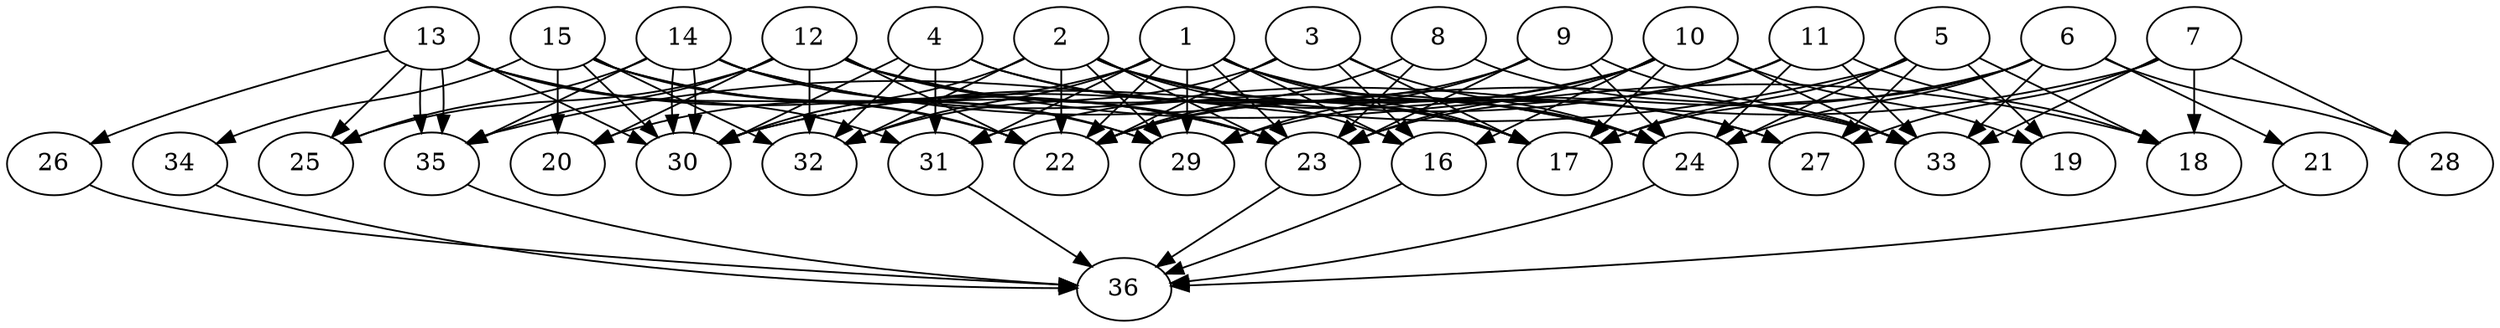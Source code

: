 // DAG (tier=3-complex, mode=data, n=36, ccr=0.504, fat=0.793, density=0.644, regular=0.294, jump=0.310, mindata=4194304, maxdata=33554432)
// DAG automatically generated by daggen at Sun Aug 24 16:33:35 2025
// /home/ermia/Project/Environments/daggen/bin/daggen --dot --ccr 0.504 --fat 0.793 --regular 0.294 --density 0.644 --jump 0.310 --mindata 4194304 --maxdata 33554432 -n 36 
digraph G {
  1 [size="387405311097710592", alpha="0.11", expect_size="193702655548855296"]
  1 -> 16 [size ="697870453833728"]
  1 -> 17 [size ="697870453833728"]
  1 -> 20 [size ="697870453833728"]
  1 -> 22 [size ="697870453833728"]
  1 -> 23 [size ="697870453833728"]
  1 -> 24 [size ="697870453833728"]
  1 -> 27 [size ="697870453833728"]
  1 -> 29 [size ="697870453833728"]
  1 -> 31 [size ="697870453833728"]
  1 -> 32 [size ="697870453833728"]
  2 [size="2308249592901985280", alpha="0.05", expect_size="1154124796450992640"]
  2 -> 16 [size ="1702455544905728"]
  2 -> 17 [size ="1702455544905728"]
  2 -> 22 [size ="1702455544905728"]
  2 -> 23 [size ="1702455544905728"]
  2 -> 27 [size ="1702455544905728"]
  2 -> 29 [size ="1702455544905728"]
  2 -> 30 [size ="1702455544905728"]
  2 -> 32 [size ="1702455544905728"]
  3 [size="9533632026589042", alpha="0.02", expect_size="4766816013294521"]
  3 -> 16 [size ="583894504046592"]
  3 -> 17 [size ="583894504046592"]
  3 -> 22 [size ="583894504046592"]
  3 -> 24 [size ="583894504046592"]
  3 -> 32 [size ="583894504046592"]
  4 [size="9749171115793865244672", alpha="0.01", expect_size="4874585557896932622336"]
  4 -> 17 [size ="3650915508682752"]
  4 -> 24 [size ="3650915508682752"]
  4 -> 30 [size ="3650915508682752"]
  4 -> 31 [size ="3650915508682752"]
  4 -> 32 [size ="3650915508682752"]
  5 [size="15696027353236293812224", alpha="0.10", expect_size="7848013676618146906112"]
  5 -> 17 [size ="5015141045239808"]
  5 -> 18 [size ="5015141045239808"]
  5 -> 19 [size ="5015141045239808"]
  5 -> 24 [size ="5015141045239808"]
  5 -> 27 [size ="5015141045239808"]
  5 -> 35 [size ="5015141045239808"]
  6 [size="7483387830287253504", alpha="0.08", expect_size="3741693915143626752"]
  6 -> 17 [size ="2556987648770048"]
  6 -> 21 [size ="2556987648770048"]
  6 -> 24 [size ="2556987648770048"]
  6 -> 28 [size ="2556987648770048"]
  6 -> 29 [size ="2556987648770048"]
  6 -> 33 [size ="2556987648770048"]
  7 [size="7510597716647792640", alpha="0.04", expect_size="3755298858323896320"]
  7 -> 18 [size ="6738783965806592"]
  7 -> 27 [size ="6738783965806592"]
  7 -> 28 [size ="6738783965806592"]
  7 -> 31 [size ="6738783965806592"]
  7 -> 33 [size ="6738783965806592"]
  8 [size="91562890065962368", alpha="0.18", expect_size="45781445032981184"]
  8 -> 22 [size ="4933839520530432"]
  8 -> 23 [size ="4933839520530432"]
  8 -> 33 [size ="4933839520530432"]
  9 [size="1651413980426711072768", alpha="0.12", expect_size="825706990213355536384"]
  9 -> 22 [size ="1117705251848192"]
  9 -> 23 [size ="1117705251848192"]
  9 -> 24 [size ="1117705251848192"]
  9 -> 29 [size ="1117705251848192"]
  9 -> 33 [size ="1117705251848192"]
  10 [size="33127922802990572896256", alpha="0.02", expect_size="16563961401495286448128"]
  10 -> 16 [size ="8251877850349568"]
  10 -> 17 [size ="8251877850349568"]
  10 -> 19 [size ="8251877850349568"]
  10 -> 22 [size ="8251877850349568"]
  10 -> 23 [size ="8251877850349568"]
  10 -> 30 [size ="8251877850349568"]
  10 -> 33 [size ="8251877850349568"]
  11 [size="160103330153833504", alpha="0.05", expect_size="80051665076916752"]
  11 -> 18 [size ="4718957105774592"]
  11 -> 23 [size ="4718957105774592"]
  11 -> 24 [size ="4718957105774592"]
  11 -> 30 [size ="4718957105774592"]
  11 -> 33 [size ="4718957105774592"]
  12 [size="34623331394176088539136", alpha="0.14", expect_size="17311665697088044269568"]
  12 -> 17 [size ="8498374957334528"]
  12 -> 18 [size ="8498374957334528"]
  12 -> 20 [size ="8498374957334528"]
  12 -> 22 [size ="8498374957334528"]
  12 -> 23 [size ="8498374957334528"]
  12 -> 25 [size ="8498374957334528"]
  12 -> 32 [size ="8498374957334528"]
  12 -> 35 [size ="8498374957334528"]
  13 [size="10380491850282018816", alpha="0.06", expect_size="5190245925141009408"]
  13 -> 22 [size ="6800742895583232"]
  13 -> 23 [size ="6800742895583232"]
  13 -> 25 [size ="6800742895583232"]
  13 -> 26 [size ="6800742895583232"]
  13 -> 30 [size ="6800742895583232"]
  13 -> 31 [size ="6800742895583232"]
  13 -> 35 [size ="6800742895583232"]
  13 -> 35 [size ="6800742895583232"]
  14 [size="3002257226102816636928", alpha="0.04", expect_size="1501128613051408318464"]
  14 -> 24 [size ="1664901659492352"]
  14 -> 25 [size ="1664901659492352"]
  14 -> 29 [size ="1664901659492352"]
  14 -> 30 [size ="1664901659492352"]
  14 -> 30 [size ="1664901659492352"]
  14 -> 33 [size ="1664901659492352"]
  14 -> 35 [size ="1664901659492352"]
  15 [size="820615374943623936", alpha="0.18", expect_size="410307687471811968"]
  15 -> 20 [size ="791238202621952"]
  15 -> 22 [size ="791238202621952"]
  15 -> 23 [size ="791238202621952"]
  15 -> 29 [size ="791238202621952"]
  15 -> 30 [size ="791238202621952"]
  15 -> 32 [size ="791238202621952"]
  15 -> 34 [size ="791238202621952"]
  16 [size="2398685881300650496", alpha="0.14", expect_size="1199342940650325248"]
  16 -> 36 [size ="2375216982392832"]
  17 [size="22413402700908903530496", alpha="0.15", expect_size="11206701350454451765248"]
  18 [size="104532971569175232", alpha="0.09", expect_size="52266485784587616"]
  19 [size="13414930910294243803136", alpha="0.13", expect_size="6707465455147121901568"]
  20 [size="2086600100981491367936", alpha="0.03", expect_size="1043300050490745683968"]
  21 [size="3425754769782612992", alpha="0.15", expect_size="1712877384891306496"]
  21 -> 36 [size ="2047737864388608"]
  22 [size="4480191431010603237376", alpha="0.12", expect_size="2240095715505301618688"]
  23 [size="5005405999687794688000", alpha="0.18", expect_size="2502702999843897344000"]
  23 -> 36 [size ="2340899992371200"]
  24 [size="9278877283017570648064", alpha="0.08", expect_size="4639438641508785324032"]
  24 -> 36 [size ="3532538802864128"]
  25 [size="7985174771358453760", alpha="0.05", expect_size="3992587385679226880"]
  26 [size="4138421697192252", alpha="0.16", expect_size="2069210848596126"]
  26 -> 36 [size ="435953281794048"]
  27 [size="264542028534766370816", alpha="0.07", expect_size="132271014267383185408"]
  28 [size="3902175429401779200", alpha="0.15", expect_size="1951087714700889600"]
  29 [size="50803234099398776", alpha="0.12", expect_size="25401617049699388"]
  30 [size="931666557811336576", alpha="0.12", expect_size="465833278905668288"]
  31 [size="300132334112035008", alpha="0.07", expect_size="150066167056017504"]
  31 -> 36 [size ="6019190045540352"]
  32 [size="149933877346045001728", alpha="0.11", expect_size="74966938673022500864"]
  33 [size="505527150080358656", alpha="0.02", expect_size="252763575040179328"]
  34 [size="261663182446946304", alpha="0.00", expect_size="130831591223473152"]
  34 -> 36 [size ="8089040817487872"]
  35 [size="20723852433398563864576", alpha="0.03", expect_size="10361926216699281932288"]
  35 -> 36 [size ="6035829747089408"]
  36 [size="36055683308860181839872", alpha="0.04", expect_size="18027841654430090919936"]
}